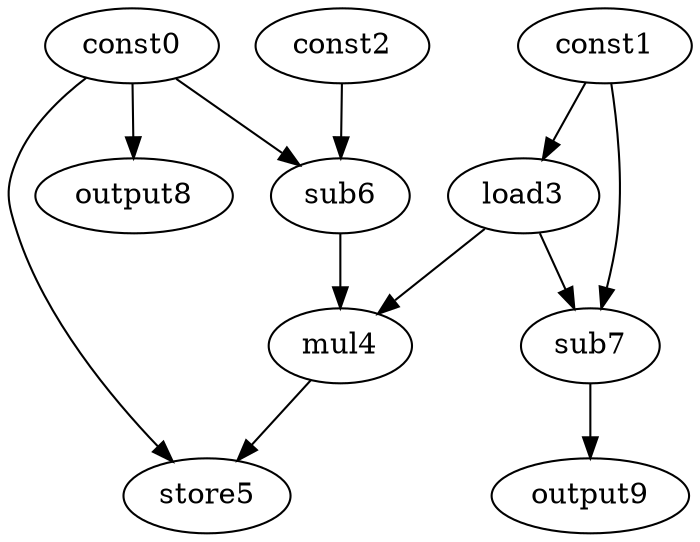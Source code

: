 digraph G { 
const0[opcode=const]; 
const1[opcode=const]; 
const2[opcode=const]; 
load3[opcode=load]; 
mul4[opcode=mul]; 
store5[opcode=store]; 
sub6[opcode=sub]; 
sub7[opcode=sub]; 
output8[opcode=output]; 
output9[opcode=output]; 
const1->load3[operand=0];
const0->sub6[operand=0];
const2->sub6[operand=1];
const0->output8[operand=0];
load3->mul4[operand=0];
sub6->mul4[operand=1];
const1->sub7[operand=0];
load3->sub7[operand=1];
const0->store5[operand=0];
mul4->store5[operand=1];
sub7->output9[operand=0];
}
